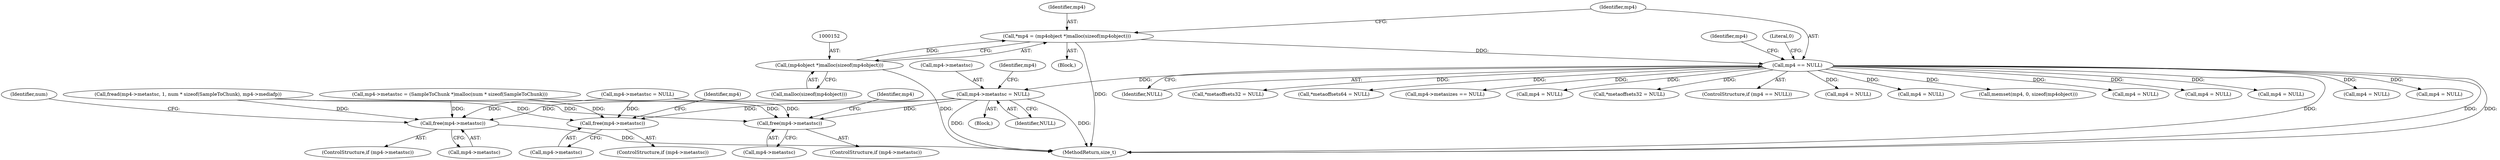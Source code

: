 digraph "0_gpmf-parser_341f12cd5b97ab419e53853ca00176457c9f1681_5@pointer" {
"1001421" [label="(Call,mp4->metastsc = NULL)"];
"1000157" [label="(Call,mp4 == NULL)"];
"1000149" [label="(Call,*mp4 = (mp4object *)malloc(sizeof(mp4object)))"];
"1000151" [label="(Call,(mp4object *)malloc(sizeof(mp4object)))"];
"1000831" [label="(Call,free(mp4->metastsc))"];
"1001417" [label="(Call,free(mp4->metastsc))"];
"1001815" [label="(Call,free(mp4->metastsc))"];
"1000273" [label="(Call,mp4 = NULL)"];
"1000831" [label="(Call,free(mp4->metastsc))"];
"1000163" [label="(Identifier,mp4)"];
"1001422" [label="(Call,mp4->metastsc)"];
"1000931" [label="(Call,mp4 = NULL)"];
"1000832" [label="(Call,mp4->metastsc)"];
"1000858" [label="(Call,fread(mp4->metastsc, 1, num * sizeof(SampleToChunk), mp4->mediafp))"];
"1001816" [label="(Call,mp4->metastsc)"];
"1001417" [label="(Call,free(mp4->metastsc))"];
"1000159" [label="(Identifier,NULL)"];
"1000149" [label="(Call,*mp4 = (mp4object *)malloc(sizeof(mp4object)))"];
"1001237" [label="(Call,*metaoffsets32 = NULL)"];
"1001671" [label="(Call,*metaoffsets64 = NULL)"];
"1002116" [label="(Call,mp4->metasizes == NULL)"];
"1001250" [label="(Block,)"];
"1001819" [label="(Call,mp4->metastsc = NULL)"];
"1001112" [label="(Call,mp4 = NULL)"];
"1001479" [label="(Call,*metaoffsets32 = NULL)"];
"1001423" [label="(Identifier,mp4)"];
"1001418" [label="(Call,mp4->metastsc)"];
"1000827" [label="(ControlStructure,if (mp4->metastsc))"];
"1000837" [label="(Identifier,num)"];
"1000158" [label="(Identifier,mp4)"];
"1000156" [label="(ControlStructure,if (mp4 == NULL))"];
"1001837" [label="(Call,mp4 = NULL)"];
"1001425" [label="(Identifier,NULL)"];
"1001533" [label="(Call,mp4 = NULL)"];
"1000151" [label="(Call,(mp4object *)malloc(sizeof(mp4object)))"];
"1000150" [label="(Identifier,mp4)"];
"1001421" [label="(Call,mp4->metastsc = NULL)"];
"1000162" [label="(Call,memset(mp4, 0, sizeof(mp4object)))"];
"1000840" [label="(Call,mp4->metastsc = (SampleToChunk *)malloc(num * sizeof(SampleToChunk)))"];
"1001413" [label="(ControlStructure,if (mp4->metastsc))"];
"1001811" [label="(ControlStructure,if (mp4->metastsc))"];
"1001605" [label="(Call,mp4 = NULL)"];
"1000147" [label="(Block,)"];
"1001821" [label="(Identifier,mp4)"];
"1001815" [label="(Call,free(mp4->metastsc))"];
"1002138" [label="(Call,mp4 = NULL)"];
"1001428" [label="(Identifier,mp4)"];
"1002145" [label="(MethodReturn,size_t)"];
"1000153" [label="(Call,malloc(sizeof(mp4object)))"];
"1000157" [label="(Call,mp4 == NULL)"];
"1001439" [label="(Call,mp4 = NULL)"];
"1000161" [label="(Literal,0)"];
"1001421" -> "1001250"  [label="AST: "];
"1001421" -> "1001425"  [label="CFG: "];
"1001422" -> "1001421"  [label="AST: "];
"1001425" -> "1001421"  [label="AST: "];
"1001428" -> "1001421"  [label="CFG: "];
"1001421" -> "1002145"  [label="DDG: "];
"1001421" -> "1002145"  [label="DDG: "];
"1001421" -> "1000831"  [label="DDG: "];
"1001421" -> "1001417"  [label="DDG: "];
"1000157" -> "1001421"  [label="DDG: "];
"1001421" -> "1001815"  [label="DDG: "];
"1000157" -> "1000156"  [label="AST: "];
"1000157" -> "1000159"  [label="CFG: "];
"1000158" -> "1000157"  [label="AST: "];
"1000159" -> "1000157"  [label="AST: "];
"1000161" -> "1000157"  [label="CFG: "];
"1000163" -> "1000157"  [label="CFG: "];
"1000157" -> "1002145"  [label="DDG: "];
"1000157" -> "1002145"  [label="DDG: "];
"1000157" -> "1002145"  [label="DDG: "];
"1000149" -> "1000157"  [label="DDG: "];
"1000157" -> "1000162"  [label="DDG: "];
"1000157" -> "1000273"  [label="DDG: "];
"1000157" -> "1000931"  [label="DDG: "];
"1000157" -> "1001112"  [label="DDG: "];
"1000157" -> "1001237"  [label="DDG: "];
"1000157" -> "1001439"  [label="DDG: "];
"1000157" -> "1001479"  [label="DDG: "];
"1000157" -> "1001533"  [label="DDG: "];
"1000157" -> "1001605"  [label="DDG: "];
"1000157" -> "1001671"  [label="DDG: "];
"1000157" -> "1001837"  [label="DDG: "];
"1000157" -> "1002116"  [label="DDG: "];
"1000157" -> "1002138"  [label="DDG: "];
"1000149" -> "1000147"  [label="AST: "];
"1000149" -> "1000151"  [label="CFG: "];
"1000150" -> "1000149"  [label="AST: "];
"1000151" -> "1000149"  [label="AST: "];
"1000158" -> "1000149"  [label="CFG: "];
"1000149" -> "1002145"  [label="DDG: "];
"1000151" -> "1000149"  [label="DDG: "];
"1000151" -> "1000153"  [label="CFG: "];
"1000152" -> "1000151"  [label="AST: "];
"1000153" -> "1000151"  [label="AST: "];
"1000151" -> "1002145"  [label="DDG: "];
"1000831" -> "1000827"  [label="AST: "];
"1000831" -> "1000832"  [label="CFG: "];
"1000832" -> "1000831"  [label="AST: "];
"1000837" -> "1000831"  [label="CFG: "];
"1000831" -> "1002145"  [label="DDG: "];
"1001819" -> "1000831"  [label="DDG: "];
"1000858" -> "1000831"  [label="DDG: "];
"1000840" -> "1000831"  [label="DDG: "];
"1001417" -> "1001413"  [label="AST: "];
"1001417" -> "1001418"  [label="CFG: "];
"1001418" -> "1001417"  [label="AST: "];
"1001423" -> "1001417"  [label="CFG: "];
"1001819" -> "1001417"  [label="DDG: "];
"1000858" -> "1001417"  [label="DDG: "];
"1000840" -> "1001417"  [label="DDG: "];
"1001815" -> "1001811"  [label="AST: "];
"1001815" -> "1001816"  [label="CFG: "];
"1001816" -> "1001815"  [label="AST: "];
"1001821" -> "1001815"  [label="CFG: "];
"1001819" -> "1001815"  [label="DDG: "];
"1000858" -> "1001815"  [label="DDG: "];
"1000840" -> "1001815"  [label="DDG: "];
}

